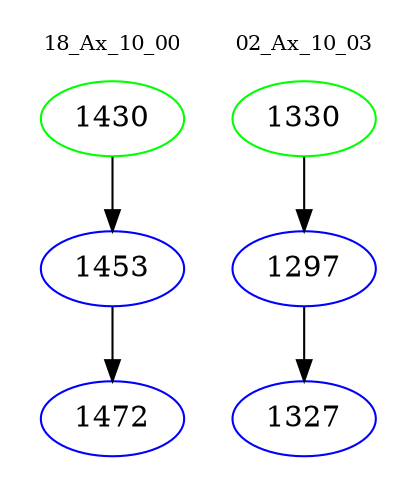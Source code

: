 digraph{
subgraph cluster_0 {
color = white
label = "18_Ax_10_00";
fontsize=10;
T0_1430 [label="1430", color="green"]
T0_1430 -> T0_1453 [color="black"]
T0_1453 [label="1453", color="blue"]
T0_1453 -> T0_1472 [color="black"]
T0_1472 [label="1472", color="blue"]
}
subgraph cluster_1 {
color = white
label = "02_Ax_10_03";
fontsize=10;
T1_1330 [label="1330", color="green"]
T1_1330 -> T1_1297 [color="black"]
T1_1297 [label="1297", color="blue"]
T1_1297 -> T1_1327 [color="black"]
T1_1327 [label="1327", color="blue"]
}
}
